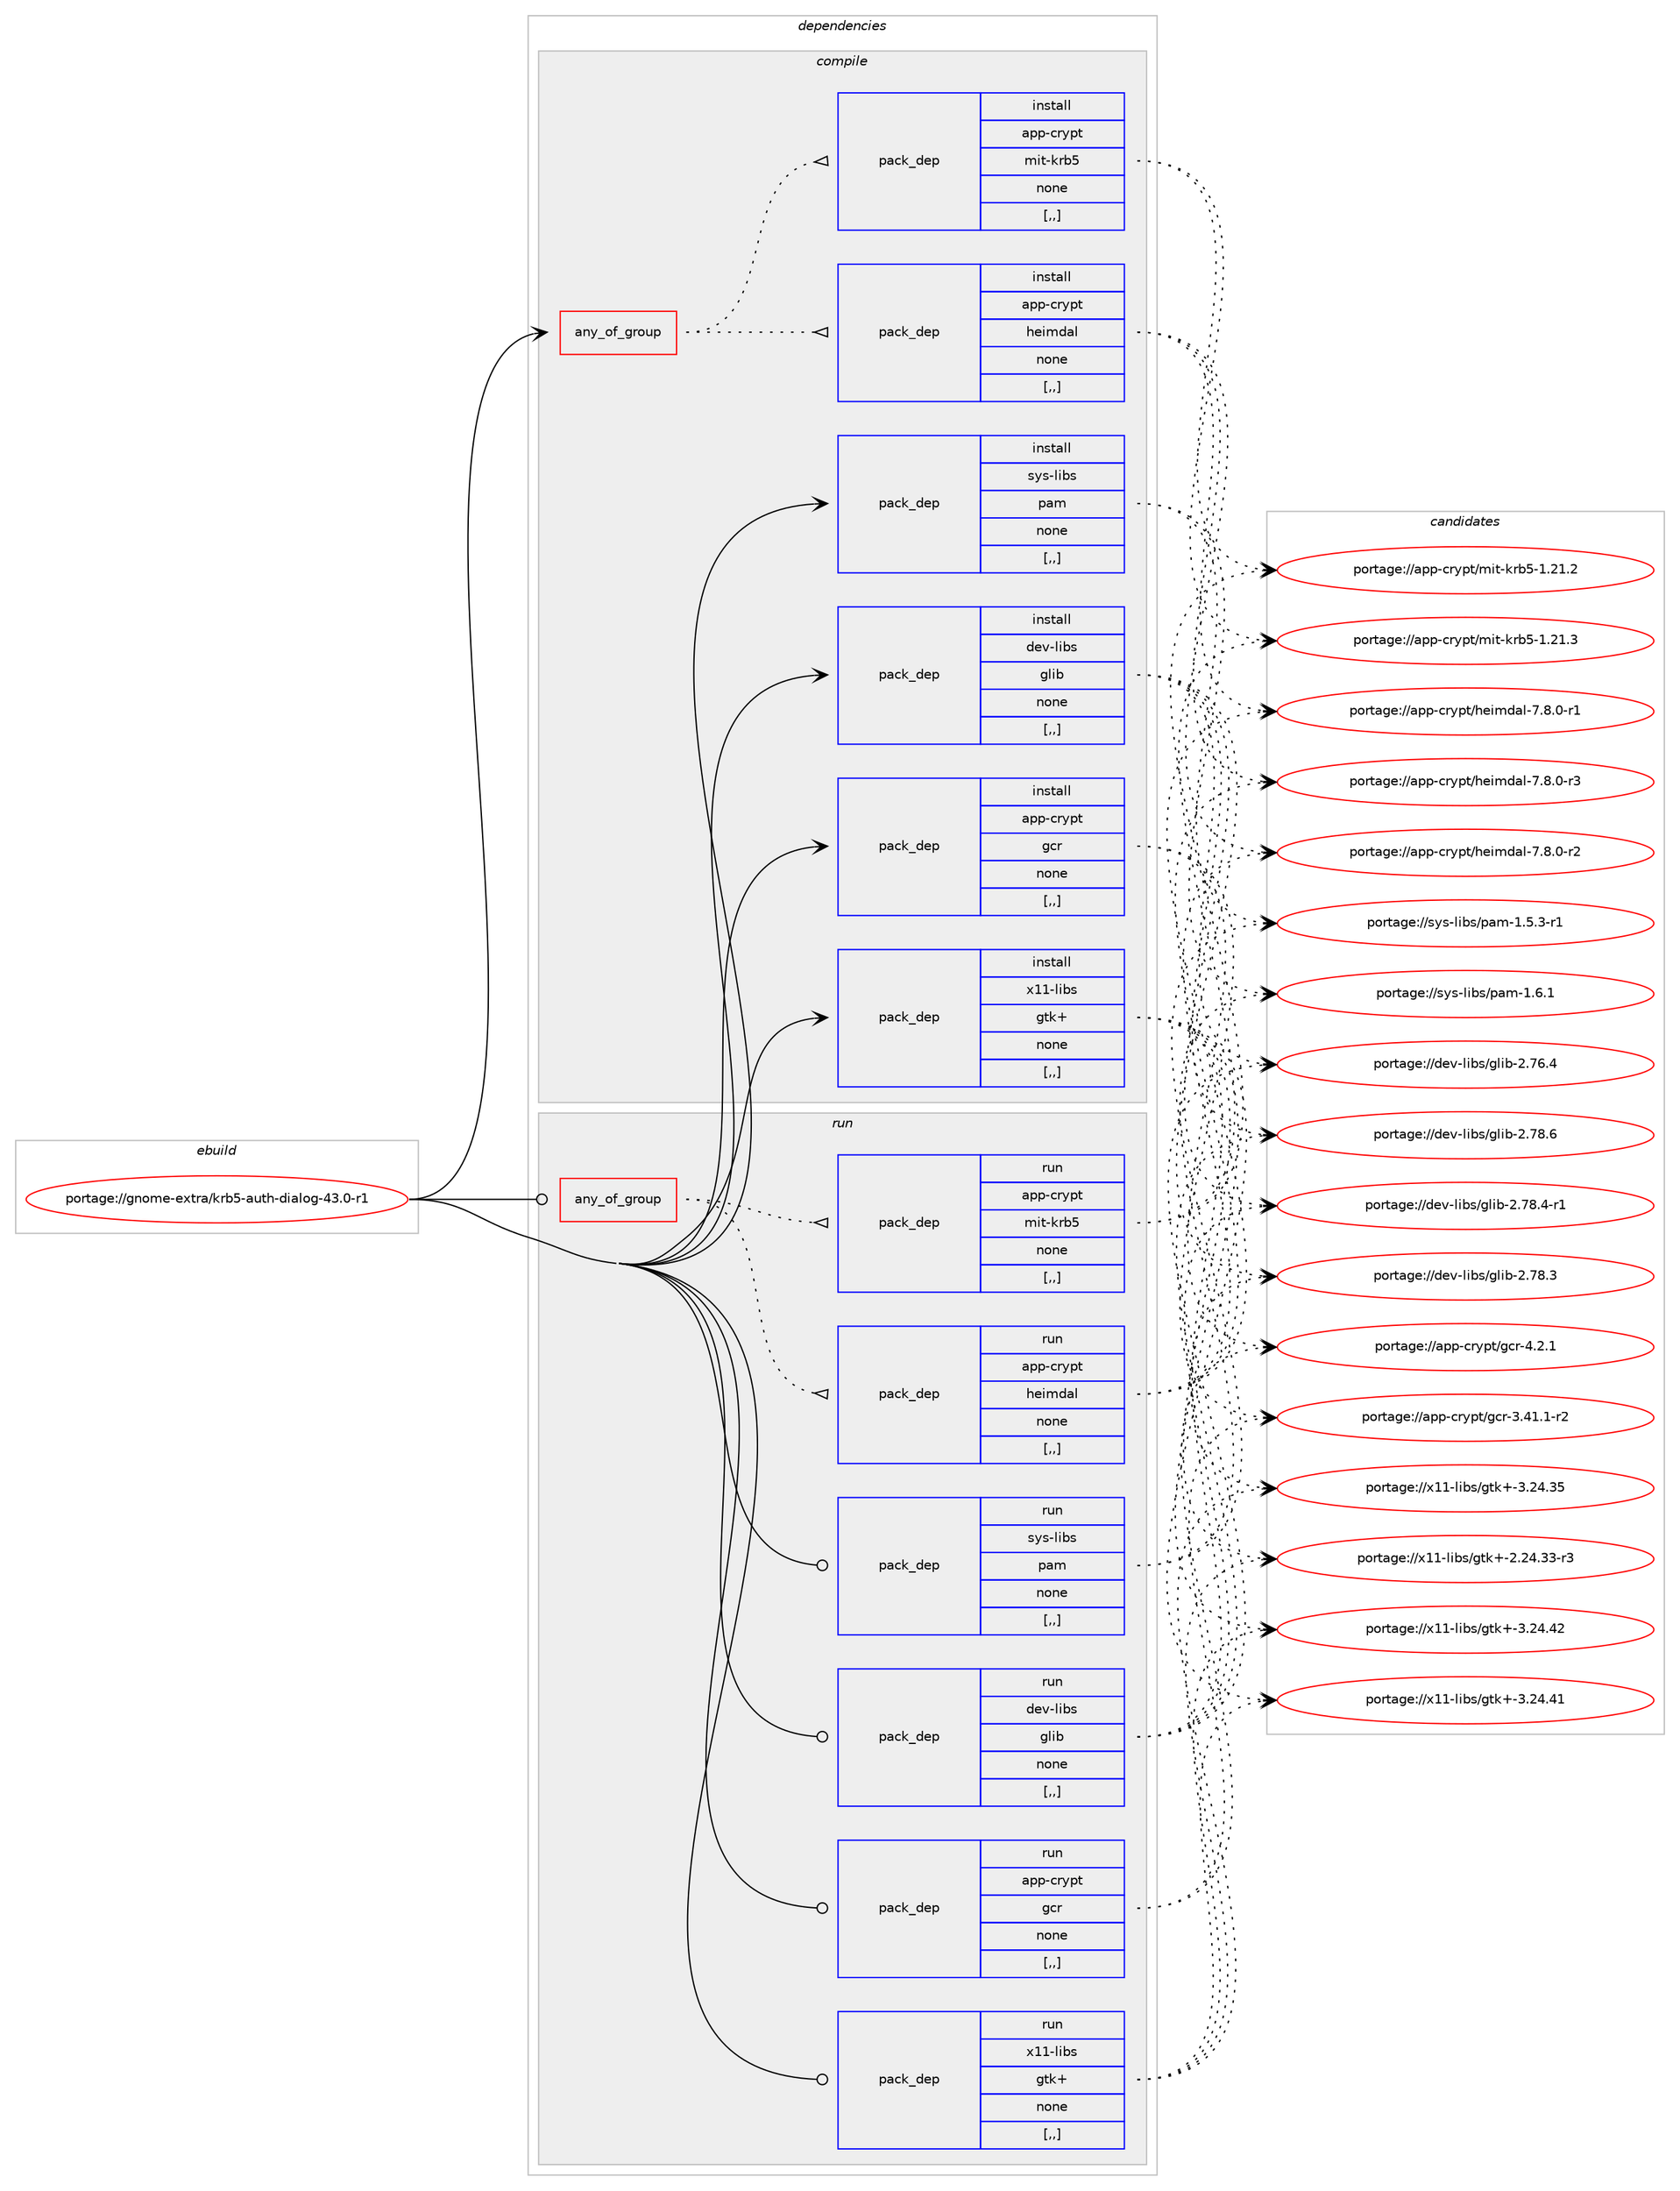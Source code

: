 digraph prolog {

# *************
# Graph options
# *************

newrank=true;
concentrate=true;
compound=true;
graph [rankdir=LR,fontname=Helvetica,fontsize=10,ranksep=1.5];#, ranksep=2.5, nodesep=0.2];
edge  [arrowhead=vee];
node  [fontname=Helvetica,fontsize=10];

# **********
# The ebuild
# **********

subgraph cluster_leftcol {
color=gray;
rank=same;
label=<<i>ebuild</i>>;
id [label="portage://gnome-extra/krb5-auth-dialog-43.0-r1", color=red, width=4, href="../gnome-extra/krb5-auth-dialog-43.0-r1.svg"];
}

# ****************
# The dependencies
# ****************

subgraph cluster_midcol {
color=gray;
label=<<i>dependencies</i>>;
subgraph cluster_compile {
fillcolor="#eeeeee";
style=filled;
label=<<i>compile</i>>;
subgraph any1384 {
dependency239324 [label=<<TABLE BORDER="0" CELLBORDER="1" CELLSPACING="0" CELLPADDING="4"><TR><TD CELLPADDING="10">any_of_group</TD></TR></TABLE>>, shape=none, color=red];subgraph pack172355 {
dependency239325 [label=<<TABLE BORDER="0" CELLBORDER="1" CELLSPACING="0" CELLPADDING="4" WIDTH="220"><TR><TD ROWSPAN="6" CELLPADDING="30">pack_dep</TD></TR><TR><TD WIDTH="110">install</TD></TR><TR><TD>app-crypt</TD></TR><TR><TD>heimdal</TD></TR><TR><TD>none</TD></TR><TR><TD>[,,]</TD></TR></TABLE>>, shape=none, color=blue];
}
dependency239324:e -> dependency239325:w [weight=20,style="dotted",arrowhead="oinv"];
subgraph pack172356 {
dependency239326 [label=<<TABLE BORDER="0" CELLBORDER="1" CELLSPACING="0" CELLPADDING="4" WIDTH="220"><TR><TD ROWSPAN="6" CELLPADDING="30">pack_dep</TD></TR><TR><TD WIDTH="110">install</TD></TR><TR><TD>app-crypt</TD></TR><TR><TD>mit-krb5</TD></TR><TR><TD>none</TD></TR><TR><TD>[,,]</TD></TR></TABLE>>, shape=none, color=blue];
}
dependency239324:e -> dependency239326:w [weight=20,style="dotted",arrowhead="oinv"];
}
id:e -> dependency239324:w [weight=20,style="solid",arrowhead="vee"];
subgraph pack172357 {
dependency239327 [label=<<TABLE BORDER="0" CELLBORDER="1" CELLSPACING="0" CELLPADDING="4" WIDTH="220"><TR><TD ROWSPAN="6" CELLPADDING="30">pack_dep</TD></TR><TR><TD WIDTH="110">install</TD></TR><TR><TD>app-crypt</TD></TR><TR><TD>gcr</TD></TR><TR><TD>none</TD></TR><TR><TD>[,,]</TD></TR></TABLE>>, shape=none, color=blue];
}
id:e -> dependency239327:w [weight=20,style="solid",arrowhead="vee"];
subgraph pack172358 {
dependency239328 [label=<<TABLE BORDER="0" CELLBORDER="1" CELLSPACING="0" CELLPADDING="4" WIDTH="220"><TR><TD ROWSPAN="6" CELLPADDING="30">pack_dep</TD></TR><TR><TD WIDTH="110">install</TD></TR><TR><TD>dev-libs</TD></TR><TR><TD>glib</TD></TR><TR><TD>none</TD></TR><TR><TD>[,,]</TD></TR></TABLE>>, shape=none, color=blue];
}
id:e -> dependency239328:w [weight=20,style="solid",arrowhead="vee"];
subgraph pack172359 {
dependency239329 [label=<<TABLE BORDER="0" CELLBORDER="1" CELLSPACING="0" CELLPADDING="4" WIDTH="220"><TR><TD ROWSPAN="6" CELLPADDING="30">pack_dep</TD></TR><TR><TD WIDTH="110">install</TD></TR><TR><TD>sys-libs</TD></TR><TR><TD>pam</TD></TR><TR><TD>none</TD></TR><TR><TD>[,,]</TD></TR></TABLE>>, shape=none, color=blue];
}
id:e -> dependency239329:w [weight=20,style="solid",arrowhead="vee"];
subgraph pack172360 {
dependency239330 [label=<<TABLE BORDER="0" CELLBORDER="1" CELLSPACING="0" CELLPADDING="4" WIDTH="220"><TR><TD ROWSPAN="6" CELLPADDING="30">pack_dep</TD></TR><TR><TD WIDTH="110">install</TD></TR><TR><TD>x11-libs</TD></TR><TR><TD>gtk+</TD></TR><TR><TD>none</TD></TR><TR><TD>[,,]</TD></TR></TABLE>>, shape=none, color=blue];
}
id:e -> dependency239330:w [weight=20,style="solid",arrowhead="vee"];
}
subgraph cluster_compileandrun {
fillcolor="#eeeeee";
style=filled;
label=<<i>compile and run</i>>;
}
subgraph cluster_run {
fillcolor="#eeeeee";
style=filled;
label=<<i>run</i>>;
subgraph any1385 {
dependency239331 [label=<<TABLE BORDER="0" CELLBORDER="1" CELLSPACING="0" CELLPADDING="4"><TR><TD CELLPADDING="10">any_of_group</TD></TR></TABLE>>, shape=none, color=red];subgraph pack172361 {
dependency239332 [label=<<TABLE BORDER="0" CELLBORDER="1" CELLSPACING="0" CELLPADDING="4" WIDTH="220"><TR><TD ROWSPAN="6" CELLPADDING="30">pack_dep</TD></TR><TR><TD WIDTH="110">run</TD></TR><TR><TD>app-crypt</TD></TR><TR><TD>heimdal</TD></TR><TR><TD>none</TD></TR><TR><TD>[,,]</TD></TR></TABLE>>, shape=none, color=blue];
}
dependency239331:e -> dependency239332:w [weight=20,style="dotted",arrowhead="oinv"];
subgraph pack172362 {
dependency239333 [label=<<TABLE BORDER="0" CELLBORDER="1" CELLSPACING="0" CELLPADDING="4" WIDTH="220"><TR><TD ROWSPAN="6" CELLPADDING="30">pack_dep</TD></TR><TR><TD WIDTH="110">run</TD></TR><TR><TD>app-crypt</TD></TR><TR><TD>mit-krb5</TD></TR><TR><TD>none</TD></TR><TR><TD>[,,]</TD></TR></TABLE>>, shape=none, color=blue];
}
dependency239331:e -> dependency239333:w [weight=20,style="dotted",arrowhead="oinv"];
}
id:e -> dependency239331:w [weight=20,style="solid",arrowhead="odot"];
subgraph pack172363 {
dependency239334 [label=<<TABLE BORDER="0" CELLBORDER="1" CELLSPACING="0" CELLPADDING="4" WIDTH="220"><TR><TD ROWSPAN="6" CELLPADDING="30">pack_dep</TD></TR><TR><TD WIDTH="110">run</TD></TR><TR><TD>app-crypt</TD></TR><TR><TD>gcr</TD></TR><TR><TD>none</TD></TR><TR><TD>[,,]</TD></TR></TABLE>>, shape=none, color=blue];
}
id:e -> dependency239334:w [weight=20,style="solid",arrowhead="odot"];
subgraph pack172364 {
dependency239335 [label=<<TABLE BORDER="0" CELLBORDER="1" CELLSPACING="0" CELLPADDING="4" WIDTH="220"><TR><TD ROWSPAN="6" CELLPADDING="30">pack_dep</TD></TR><TR><TD WIDTH="110">run</TD></TR><TR><TD>dev-libs</TD></TR><TR><TD>glib</TD></TR><TR><TD>none</TD></TR><TR><TD>[,,]</TD></TR></TABLE>>, shape=none, color=blue];
}
id:e -> dependency239335:w [weight=20,style="solid",arrowhead="odot"];
subgraph pack172365 {
dependency239336 [label=<<TABLE BORDER="0" CELLBORDER="1" CELLSPACING="0" CELLPADDING="4" WIDTH="220"><TR><TD ROWSPAN="6" CELLPADDING="30">pack_dep</TD></TR><TR><TD WIDTH="110">run</TD></TR><TR><TD>sys-libs</TD></TR><TR><TD>pam</TD></TR><TR><TD>none</TD></TR><TR><TD>[,,]</TD></TR></TABLE>>, shape=none, color=blue];
}
id:e -> dependency239336:w [weight=20,style="solid",arrowhead="odot"];
subgraph pack172366 {
dependency239337 [label=<<TABLE BORDER="0" CELLBORDER="1" CELLSPACING="0" CELLPADDING="4" WIDTH="220"><TR><TD ROWSPAN="6" CELLPADDING="30">pack_dep</TD></TR><TR><TD WIDTH="110">run</TD></TR><TR><TD>x11-libs</TD></TR><TR><TD>gtk+</TD></TR><TR><TD>none</TD></TR><TR><TD>[,,]</TD></TR></TABLE>>, shape=none, color=blue];
}
id:e -> dependency239337:w [weight=20,style="solid",arrowhead="odot"];
}
}

# **************
# The candidates
# **************

subgraph cluster_choices {
rank=same;
color=gray;
label=<<i>candidates</i>>;

subgraph choice172355 {
color=black;
nodesep=1;
choice97112112459911412111211647104101105109100971084555465646484511451 [label="portage://app-crypt/heimdal-7.8.0-r3", color=red, width=4,href="../app-crypt/heimdal-7.8.0-r3.svg"];
choice97112112459911412111211647104101105109100971084555465646484511450 [label="portage://app-crypt/heimdal-7.8.0-r2", color=red, width=4,href="../app-crypt/heimdal-7.8.0-r2.svg"];
choice97112112459911412111211647104101105109100971084555465646484511449 [label="portage://app-crypt/heimdal-7.8.0-r1", color=red, width=4,href="../app-crypt/heimdal-7.8.0-r1.svg"];
dependency239325:e -> choice97112112459911412111211647104101105109100971084555465646484511451:w [style=dotted,weight="100"];
dependency239325:e -> choice97112112459911412111211647104101105109100971084555465646484511450:w [style=dotted,weight="100"];
dependency239325:e -> choice97112112459911412111211647104101105109100971084555465646484511449:w [style=dotted,weight="100"];
}
subgraph choice172356 {
color=black;
nodesep=1;
choice9711211245991141211121164710910511645107114985345494650494651 [label="portage://app-crypt/mit-krb5-1.21.3", color=red, width=4,href="../app-crypt/mit-krb5-1.21.3.svg"];
choice9711211245991141211121164710910511645107114985345494650494650 [label="portage://app-crypt/mit-krb5-1.21.2", color=red, width=4,href="../app-crypt/mit-krb5-1.21.2.svg"];
dependency239326:e -> choice9711211245991141211121164710910511645107114985345494650494651:w [style=dotted,weight="100"];
dependency239326:e -> choice9711211245991141211121164710910511645107114985345494650494650:w [style=dotted,weight="100"];
}
subgraph choice172357 {
color=black;
nodesep=1;
choice9711211245991141211121164710399114455246504649 [label="portage://app-crypt/gcr-4.2.1", color=red, width=4,href="../app-crypt/gcr-4.2.1.svg"];
choice9711211245991141211121164710399114455146524946494511450 [label="portage://app-crypt/gcr-3.41.1-r2", color=red, width=4,href="../app-crypt/gcr-3.41.1-r2.svg"];
dependency239327:e -> choice9711211245991141211121164710399114455246504649:w [style=dotted,weight="100"];
dependency239327:e -> choice9711211245991141211121164710399114455146524946494511450:w [style=dotted,weight="100"];
}
subgraph choice172358 {
color=black;
nodesep=1;
choice1001011184510810598115471031081059845504655564654 [label="portage://dev-libs/glib-2.78.6", color=red, width=4,href="../dev-libs/glib-2.78.6.svg"];
choice10010111845108105981154710310810598455046555646524511449 [label="portage://dev-libs/glib-2.78.4-r1", color=red, width=4,href="../dev-libs/glib-2.78.4-r1.svg"];
choice1001011184510810598115471031081059845504655564651 [label="portage://dev-libs/glib-2.78.3", color=red, width=4,href="../dev-libs/glib-2.78.3.svg"];
choice1001011184510810598115471031081059845504655544652 [label="portage://dev-libs/glib-2.76.4", color=red, width=4,href="../dev-libs/glib-2.76.4.svg"];
dependency239328:e -> choice1001011184510810598115471031081059845504655564654:w [style=dotted,weight="100"];
dependency239328:e -> choice10010111845108105981154710310810598455046555646524511449:w [style=dotted,weight="100"];
dependency239328:e -> choice1001011184510810598115471031081059845504655564651:w [style=dotted,weight="100"];
dependency239328:e -> choice1001011184510810598115471031081059845504655544652:w [style=dotted,weight="100"];
}
subgraph choice172359 {
color=black;
nodesep=1;
choice11512111545108105981154711297109454946544649 [label="portage://sys-libs/pam-1.6.1", color=red, width=4,href="../sys-libs/pam-1.6.1.svg"];
choice115121115451081059811547112971094549465346514511449 [label="portage://sys-libs/pam-1.5.3-r1", color=red, width=4,href="../sys-libs/pam-1.5.3-r1.svg"];
dependency239329:e -> choice11512111545108105981154711297109454946544649:w [style=dotted,weight="100"];
dependency239329:e -> choice115121115451081059811547112971094549465346514511449:w [style=dotted,weight="100"];
}
subgraph choice172360 {
color=black;
nodesep=1;
choice1204949451081059811547103116107434551465052465250 [label="portage://x11-libs/gtk+-3.24.42", color=red, width=4,href="../x11-libs/gtk+-3.24.42.svg"];
choice1204949451081059811547103116107434551465052465249 [label="portage://x11-libs/gtk+-3.24.41", color=red, width=4,href="../x11-libs/gtk+-3.24.41.svg"];
choice1204949451081059811547103116107434551465052465153 [label="portage://x11-libs/gtk+-3.24.35", color=red, width=4,href="../x11-libs/gtk+-3.24.35.svg"];
choice12049494510810598115471031161074345504650524651514511451 [label="portage://x11-libs/gtk+-2.24.33-r3", color=red, width=4,href="../x11-libs/gtk+-2.24.33-r3.svg"];
dependency239330:e -> choice1204949451081059811547103116107434551465052465250:w [style=dotted,weight="100"];
dependency239330:e -> choice1204949451081059811547103116107434551465052465249:w [style=dotted,weight="100"];
dependency239330:e -> choice1204949451081059811547103116107434551465052465153:w [style=dotted,weight="100"];
dependency239330:e -> choice12049494510810598115471031161074345504650524651514511451:w [style=dotted,weight="100"];
}
subgraph choice172361 {
color=black;
nodesep=1;
choice97112112459911412111211647104101105109100971084555465646484511451 [label="portage://app-crypt/heimdal-7.8.0-r3", color=red, width=4,href="../app-crypt/heimdal-7.8.0-r3.svg"];
choice97112112459911412111211647104101105109100971084555465646484511450 [label="portage://app-crypt/heimdal-7.8.0-r2", color=red, width=4,href="../app-crypt/heimdal-7.8.0-r2.svg"];
choice97112112459911412111211647104101105109100971084555465646484511449 [label="portage://app-crypt/heimdal-7.8.0-r1", color=red, width=4,href="../app-crypt/heimdal-7.8.0-r1.svg"];
dependency239332:e -> choice97112112459911412111211647104101105109100971084555465646484511451:w [style=dotted,weight="100"];
dependency239332:e -> choice97112112459911412111211647104101105109100971084555465646484511450:w [style=dotted,weight="100"];
dependency239332:e -> choice97112112459911412111211647104101105109100971084555465646484511449:w [style=dotted,weight="100"];
}
subgraph choice172362 {
color=black;
nodesep=1;
choice9711211245991141211121164710910511645107114985345494650494651 [label="portage://app-crypt/mit-krb5-1.21.3", color=red, width=4,href="../app-crypt/mit-krb5-1.21.3.svg"];
choice9711211245991141211121164710910511645107114985345494650494650 [label="portage://app-crypt/mit-krb5-1.21.2", color=red, width=4,href="../app-crypt/mit-krb5-1.21.2.svg"];
dependency239333:e -> choice9711211245991141211121164710910511645107114985345494650494651:w [style=dotted,weight="100"];
dependency239333:e -> choice9711211245991141211121164710910511645107114985345494650494650:w [style=dotted,weight="100"];
}
subgraph choice172363 {
color=black;
nodesep=1;
choice9711211245991141211121164710399114455246504649 [label="portage://app-crypt/gcr-4.2.1", color=red, width=4,href="../app-crypt/gcr-4.2.1.svg"];
choice9711211245991141211121164710399114455146524946494511450 [label="portage://app-crypt/gcr-3.41.1-r2", color=red, width=4,href="../app-crypt/gcr-3.41.1-r2.svg"];
dependency239334:e -> choice9711211245991141211121164710399114455246504649:w [style=dotted,weight="100"];
dependency239334:e -> choice9711211245991141211121164710399114455146524946494511450:w [style=dotted,weight="100"];
}
subgraph choice172364 {
color=black;
nodesep=1;
choice1001011184510810598115471031081059845504655564654 [label="portage://dev-libs/glib-2.78.6", color=red, width=4,href="../dev-libs/glib-2.78.6.svg"];
choice10010111845108105981154710310810598455046555646524511449 [label="portage://dev-libs/glib-2.78.4-r1", color=red, width=4,href="../dev-libs/glib-2.78.4-r1.svg"];
choice1001011184510810598115471031081059845504655564651 [label="portage://dev-libs/glib-2.78.3", color=red, width=4,href="../dev-libs/glib-2.78.3.svg"];
choice1001011184510810598115471031081059845504655544652 [label="portage://dev-libs/glib-2.76.4", color=red, width=4,href="../dev-libs/glib-2.76.4.svg"];
dependency239335:e -> choice1001011184510810598115471031081059845504655564654:w [style=dotted,weight="100"];
dependency239335:e -> choice10010111845108105981154710310810598455046555646524511449:w [style=dotted,weight="100"];
dependency239335:e -> choice1001011184510810598115471031081059845504655564651:w [style=dotted,weight="100"];
dependency239335:e -> choice1001011184510810598115471031081059845504655544652:w [style=dotted,weight="100"];
}
subgraph choice172365 {
color=black;
nodesep=1;
choice11512111545108105981154711297109454946544649 [label="portage://sys-libs/pam-1.6.1", color=red, width=4,href="../sys-libs/pam-1.6.1.svg"];
choice115121115451081059811547112971094549465346514511449 [label="portage://sys-libs/pam-1.5.3-r1", color=red, width=4,href="../sys-libs/pam-1.5.3-r1.svg"];
dependency239336:e -> choice11512111545108105981154711297109454946544649:w [style=dotted,weight="100"];
dependency239336:e -> choice115121115451081059811547112971094549465346514511449:w [style=dotted,weight="100"];
}
subgraph choice172366 {
color=black;
nodesep=1;
choice1204949451081059811547103116107434551465052465250 [label="portage://x11-libs/gtk+-3.24.42", color=red, width=4,href="../x11-libs/gtk+-3.24.42.svg"];
choice1204949451081059811547103116107434551465052465249 [label="portage://x11-libs/gtk+-3.24.41", color=red, width=4,href="../x11-libs/gtk+-3.24.41.svg"];
choice1204949451081059811547103116107434551465052465153 [label="portage://x11-libs/gtk+-3.24.35", color=red, width=4,href="../x11-libs/gtk+-3.24.35.svg"];
choice12049494510810598115471031161074345504650524651514511451 [label="portage://x11-libs/gtk+-2.24.33-r3", color=red, width=4,href="../x11-libs/gtk+-2.24.33-r3.svg"];
dependency239337:e -> choice1204949451081059811547103116107434551465052465250:w [style=dotted,weight="100"];
dependency239337:e -> choice1204949451081059811547103116107434551465052465249:w [style=dotted,weight="100"];
dependency239337:e -> choice1204949451081059811547103116107434551465052465153:w [style=dotted,weight="100"];
dependency239337:e -> choice12049494510810598115471031161074345504650524651514511451:w [style=dotted,weight="100"];
}
}

}
